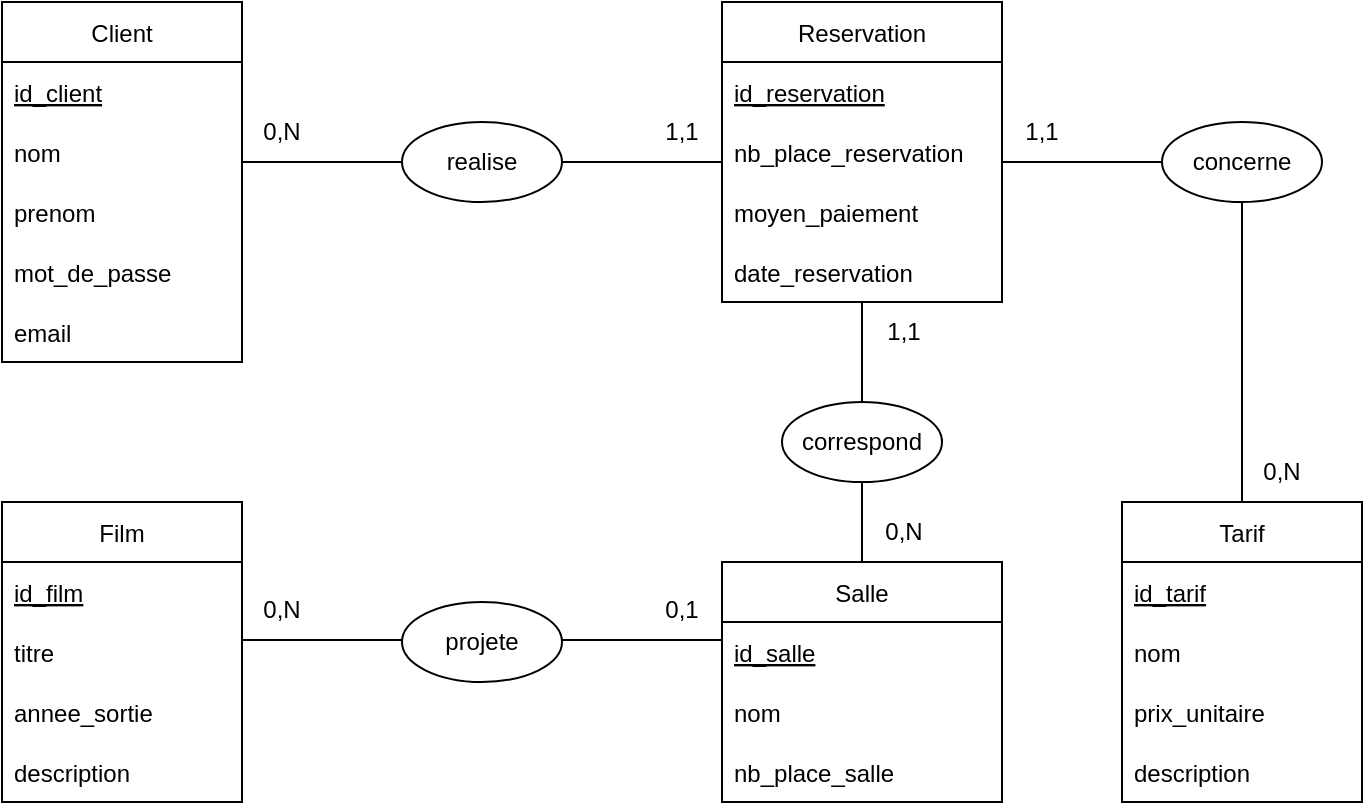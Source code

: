 <mxfile version="15.8.7" type="device"><diagram id="j3BsaLxidil7QS8WSs1b" name="Page-1"><mxGraphModel dx="782" dy="411" grid="1" gridSize="10" guides="1" tooltips="1" connect="1" arrows="1" fold="1" page="0" pageScale="1" pageWidth="827" pageHeight="1169" math="0" shadow="0"><root><mxCell id="0"/><mxCell id="1" parent="0"/><mxCell id="VTS44aAxAOglfxgeoI7R-54" style="edgeStyle=orthogonalEdgeStyle;rounded=0;orthogonalLoop=1;jettySize=auto;html=1;entryX=0;entryY=0.5;entryDx=0;entryDy=0;endArrow=none;endFill=0;" parent="1" source="VTS44aAxAOglfxgeoI7R-1" target="VTS44aAxAOglfxgeoI7R-5" edge="1"><mxGeometry relative="1" as="geometry"><Array as="points"><mxPoint x="220" y="120"/><mxPoint x="220" y="120"/></Array></mxGeometry></mxCell><mxCell id="VTS44aAxAOglfxgeoI7R-1" value="Client" style="swimlane;fontStyle=0;childLayout=stackLayout;horizontal=1;startSize=30;horizontalStack=0;resizeParent=1;resizeParentMax=0;resizeLast=0;collapsible=1;marginBottom=0;" parent="1" vertex="1"><mxGeometry x="80" y="40" width="120" height="180" as="geometry"/></mxCell><mxCell id="VTS44aAxAOglfxgeoI7R-48" value="id_client" style="text;strokeColor=none;fillColor=none;align=left;verticalAlign=middle;spacingLeft=4;spacingRight=4;overflow=hidden;points=[[0,0.5],[1,0.5]];portConstraint=eastwest;rotatable=0;fontStyle=4" parent="VTS44aAxAOglfxgeoI7R-1" vertex="1"><mxGeometry y="30" width="120" height="30" as="geometry"/></mxCell><mxCell id="VTS44aAxAOglfxgeoI7R-2" value="nom" style="text;strokeColor=none;fillColor=none;align=left;verticalAlign=middle;spacingLeft=4;spacingRight=4;overflow=hidden;points=[[0,0.5],[1,0.5]];portConstraint=eastwest;rotatable=0;" parent="VTS44aAxAOglfxgeoI7R-1" vertex="1"><mxGeometry y="60" width="120" height="30" as="geometry"/></mxCell><mxCell id="VTS44aAxAOglfxgeoI7R-3" value="prenom" style="text;strokeColor=none;fillColor=none;align=left;verticalAlign=middle;spacingLeft=4;spacingRight=4;overflow=hidden;points=[[0,0.5],[1,0.5]];portConstraint=eastwest;rotatable=0;" parent="VTS44aAxAOglfxgeoI7R-1" vertex="1"><mxGeometry y="90" width="120" height="30" as="geometry"/></mxCell><mxCell id="zrGtwsuHBi0PD8HOCXL8-1" value="mot_de_passe" style="text;strokeColor=none;fillColor=none;align=left;verticalAlign=middle;spacingLeft=4;spacingRight=4;overflow=hidden;points=[[0,0.5],[1,0.5]];portConstraint=eastwest;rotatable=0;" vertex="1" parent="VTS44aAxAOglfxgeoI7R-1"><mxGeometry y="120" width="120" height="30" as="geometry"/></mxCell><mxCell id="VTS44aAxAOglfxgeoI7R-4" value="email" style="text;strokeColor=none;fillColor=none;align=left;verticalAlign=middle;spacingLeft=4;spacingRight=4;overflow=hidden;points=[[0,0.5],[1,0.5]];portConstraint=eastwest;rotatable=0;" parent="VTS44aAxAOglfxgeoI7R-1" vertex="1"><mxGeometry y="150" width="120" height="30" as="geometry"/></mxCell><mxCell id="VTS44aAxAOglfxgeoI7R-5" value="realise" style="ellipse;whiteSpace=wrap;html=1;" parent="1" vertex="1"><mxGeometry x="280" y="100" width="80" height="40" as="geometry"/></mxCell><mxCell id="VTS44aAxAOglfxgeoI7R-41" style="edgeStyle=orthogonalEdgeStyle;rounded=0;orthogonalLoop=1;jettySize=auto;html=1;entryX=0.5;entryY=1;entryDx=0;entryDy=0;endArrow=none;endFill=0;" parent="1" source="VTS44aAxAOglfxgeoI7R-13" target="VTS44aAxAOglfxgeoI7R-34" edge="1"><mxGeometry relative="1" as="geometry"/></mxCell><mxCell id="VTS44aAxAOglfxgeoI7R-13" value="Tarif" style="swimlane;fontStyle=0;childLayout=stackLayout;horizontal=1;startSize=30;horizontalStack=0;resizeParent=1;resizeParentMax=0;resizeLast=0;collapsible=1;marginBottom=0;" parent="1" vertex="1"><mxGeometry x="640" y="290" width="120" height="150" as="geometry"/></mxCell><mxCell id="VTS44aAxAOglfxgeoI7R-50" value="id_tarif" style="text;strokeColor=none;fillColor=none;align=left;verticalAlign=middle;spacingLeft=4;spacingRight=4;overflow=hidden;points=[[0,0.5],[1,0.5]];portConstraint=eastwest;rotatable=0;fontStyle=4" parent="VTS44aAxAOglfxgeoI7R-13" vertex="1"><mxGeometry y="30" width="120" height="30" as="geometry"/></mxCell><mxCell id="VTS44aAxAOglfxgeoI7R-14" value="nom" style="text;strokeColor=none;fillColor=none;align=left;verticalAlign=middle;spacingLeft=4;spacingRight=4;overflow=hidden;points=[[0,0.5],[1,0.5]];portConstraint=eastwest;rotatable=0;" parent="VTS44aAxAOglfxgeoI7R-13" vertex="1"><mxGeometry y="60" width="120" height="30" as="geometry"/></mxCell><mxCell id="VTS44aAxAOglfxgeoI7R-15" value="prix_unitaire" style="text;strokeColor=none;fillColor=none;align=left;verticalAlign=middle;spacingLeft=4;spacingRight=4;overflow=hidden;points=[[0,0.5],[1,0.5]];portConstraint=eastwest;rotatable=0;" parent="VTS44aAxAOglfxgeoI7R-13" vertex="1"><mxGeometry y="90" width="120" height="30" as="geometry"/></mxCell><mxCell id="VTS44aAxAOglfxgeoI7R-16" value="description" style="text;strokeColor=none;fillColor=none;align=left;verticalAlign=middle;spacingLeft=4;spacingRight=4;overflow=hidden;points=[[0,0.5],[1,0.5]];portConstraint=eastwest;rotatable=0;" parent="VTS44aAxAOglfxgeoI7R-13" vertex="1"><mxGeometry y="120" width="120" height="30" as="geometry"/></mxCell><mxCell id="VTS44aAxAOglfxgeoI7R-43" style="edgeStyle=orthogonalEdgeStyle;rounded=0;orthogonalLoop=1;jettySize=auto;html=1;entryX=0.5;entryY=1;entryDx=0;entryDy=0;endArrow=none;endFill=0;" parent="1" source="VTS44aAxAOglfxgeoI7R-17" target="VTS44aAxAOglfxgeoI7R-35" edge="1"><mxGeometry relative="1" as="geometry"/></mxCell><mxCell id="VTS44aAxAOglfxgeoI7R-44" style="edgeStyle=orthogonalEdgeStyle;rounded=0;orthogonalLoop=1;jettySize=auto;html=1;entryX=1;entryY=0.5;entryDx=0;entryDy=0;endArrow=none;endFill=0;" parent="1" source="VTS44aAxAOglfxgeoI7R-17" target="VTS44aAxAOglfxgeoI7R-33" edge="1"><mxGeometry relative="1" as="geometry"><Array as="points"><mxPoint x="420" y="359"/><mxPoint x="420" y="359"/></Array></mxGeometry></mxCell><mxCell id="VTS44aAxAOglfxgeoI7R-17" value="Salle" style="swimlane;fontStyle=0;childLayout=stackLayout;horizontal=1;startSize=30;horizontalStack=0;resizeParent=1;resizeParentMax=0;resizeLast=0;collapsible=1;marginBottom=0;" parent="1" vertex="1"><mxGeometry x="440" y="320" width="140" height="120" as="geometry"/></mxCell><mxCell id="VTS44aAxAOglfxgeoI7R-52" value="id_salle" style="text;strokeColor=none;fillColor=none;align=left;verticalAlign=middle;spacingLeft=4;spacingRight=4;overflow=hidden;points=[[0,0.5],[1,0.5]];portConstraint=eastwest;rotatable=0;fontStyle=4" parent="VTS44aAxAOglfxgeoI7R-17" vertex="1"><mxGeometry y="30" width="140" height="30" as="geometry"/></mxCell><mxCell id="VTS44aAxAOglfxgeoI7R-19" value="nom" style="text;strokeColor=none;fillColor=none;align=left;verticalAlign=middle;spacingLeft=4;spacingRight=4;overflow=hidden;points=[[0,0.5],[1,0.5]];portConstraint=eastwest;rotatable=0;" parent="VTS44aAxAOglfxgeoI7R-17" vertex="1"><mxGeometry y="60" width="140" height="30" as="geometry"/></mxCell><mxCell id="VTS44aAxAOglfxgeoI7R-18" value="nb_place_salle" style="text;strokeColor=none;fillColor=none;align=left;verticalAlign=middle;spacingLeft=4;spacingRight=4;overflow=hidden;points=[[0,0.5],[1,0.5]];portConstraint=eastwest;rotatable=0;" parent="VTS44aAxAOglfxgeoI7R-17" vertex="1"><mxGeometry y="90" width="140" height="30" as="geometry"/></mxCell><mxCell id="VTS44aAxAOglfxgeoI7R-45" style="edgeStyle=orthogonalEdgeStyle;rounded=0;orthogonalLoop=1;jettySize=auto;html=1;entryX=0;entryY=0.5;entryDx=0;entryDy=0;endArrow=none;endFill=0;" parent="1" source="VTS44aAxAOglfxgeoI7R-22" target="VTS44aAxAOglfxgeoI7R-33" edge="1"><mxGeometry relative="1" as="geometry"><Array as="points"><mxPoint x="240" y="359"/><mxPoint x="240" y="359"/></Array></mxGeometry></mxCell><mxCell id="VTS44aAxAOglfxgeoI7R-22" value="Film" style="swimlane;fontStyle=0;childLayout=stackLayout;horizontal=1;startSize=30;horizontalStack=0;resizeParent=1;resizeParentMax=0;resizeLast=0;collapsible=1;marginBottom=0;" parent="1" vertex="1"><mxGeometry x="80" y="290" width="120" height="150" as="geometry"/></mxCell><mxCell id="VTS44aAxAOglfxgeoI7R-53" value="id_film" style="text;strokeColor=none;fillColor=none;align=left;verticalAlign=middle;spacingLeft=4;spacingRight=4;overflow=hidden;points=[[0,0.5],[1,0.5]];portConstraint=eastwest;rotatable=0;fontStyle=4" parent="VTS44aAxAOglfxgeoI7R-22" vertex="1"><mxGeometry y="30" width="120" height="30" as="geometry"/></mxCell><mxCell id="VTS44aAxAOglfxgeoI7R-24" value="titre" style="text;strokeColor=none;fillColor=none;align=left;verticalAlign=middle;spacingLeft=4;spacingRight=4;overflow=hidden;points=[[0,0.5],[1,0.5]];portConstraint=eastwest;rotatable=0;" parent="VTS44aAxAOglfxgeoI7R-22" vertex="1"><mxGeometry y="60" width="120" height="30" as="geometry"/></mxCell><mxCell id="VTS44aAxAOglfxgeoI7R-23" value="annee_sortie" style="text;strokeColor=none;fillColor=none;align=left;verticalAlign=middle;spacingLeft=4;spacingRight=4;overflow=hidden;points=[[0,0.5],[1,0.5]];portConstraint=eastwest;rotatable=0;" parent="VTS44aAxAOglfxgeoI7R-22" vertex="1"><mxGeometry y="90" width="120" height="30" as="geometry"/></mxCell><mxCell id="VTS44aAxAOglfxgeoI7R-25" value="description" style="text;strokeColor=none;fillColor=none;align=left;verticalAlign=middle;spacingLeft=4;spacingRight=4;overflow=hidden;points=[[0,0.5],[1,0.5]];portConstraint=eastwest;rotatable=0;" parent="VTS44aAxAOglfxgeoI7R-22" vertex="1"><mxGeometry y="120" width="120" height="30" as="geometry"/></mxCell><mxCell id="VTS44aAxAOglfxgeoI7R-40" style="edgeStyle=orthogonalEdgeStyle;rounded=0;orthogonalLoop=1;jettySize=auto;html=1;endArrow=none;endFill=0;entryX=0;entryY=0.5;entryDx=0;entryDy=0;" parent="1" source="VTS44aAxAOglfxgeoI7R-26" target="VTS44aAxAOglfxgeoI7R-34" edge="1"><mxGeometry relative="1" as="geometry"><mxPoint x="640" y="115" as="targetPoint"/><Array as="points"><mxPoint x="660" y="120"/></Array></mxGeometry></mxCell><mxCell id="VTS44aAxAOglfxgeoI7R-42" style="edgeStyle=orthogonalEdgeStyle;rounded=0;orthogonalLoop=1;jettySize=auto;html=1;endArrow=none;endFill=0;entryX=1;entryY=0.5;entryDx=0;entryDy=0;" parent="1" source="VTS44aAxAOglfxgeoI7R-26" target="VTS44aAxAOglfxgeoI7R-35" edge="1"><mxGeometry relative="1" as="geometry"><mxPoint x="530" y="230" as="targetPoint"/><Array as="points"><mxPoint x="510" y="259"/></Array></mxGeometry></mxCell><mxCell id="VTS44aAxAOglfxgeoI7R-26" value="Reservation" style="swimlane;fontStyle=0;childLayout=stackLayout;horizontal=1;startSize=30;horizontalStack=0;resizeParent=1;resizeParentMax=0;resizeLast=0;collapsible=1;marginBottom=0;" parent="1" vertex="1"><mxGeometry x="440" y="40" width="140" height="150" as="geometry"/></mxCell><mxCell id="VTS44aAxAOglfxgeoI7R-49" value="id_reservation" style="text;strokeColor=none;fillColor=none;align=left;verticalAlign=middle;spacingLeft=4;spacingRight=4;overflow=hidden;points=[[0,0.5],[1,0.5]];portConstraint=eastwest;rotatable=0;fontStyle=4" parent="VTS44aAxAOglfxgeoI7R-26" vertex="1"><mxGeometry y="30" width="140" height="30" as="geometry"/></mxCell><mxCell id="VTS44aAxAOglfxgeoI7R-27" value="nb_place_reservation" style="text;strokeColor=none;fillColor=none;align=left;verticalAlign=middle;spacingLeft=4;spacingRight=4;overflow=hidden;points=[[0,0.5],[1,0.5]];portConstraint=eastwest;rotatable=0;" parent="VTS44aAxAOglfxgeoI7R-26" vertex="1"><mxGeometry y="60" width="140" height="30" as="geometry"/></mxCell><mxCell id="VTS44aAxAOglfxgeoI7R-47" value="moyen_paiement" style="text;strokeColor=none;fillColor=none;align=left;verticalAlign=middle;spacingLeft=4;spacingRight=4;overflow=hidden;points=[[0,0.5],[1,0.5]];portConstraint=eastwest;rotatable=0;" parent="VTS44aAxAOglfxgeoI7R-26" vertex="1"><mxGeometry y="90" width="140" height="30" as="geometry"/></mxCell><mxCell id="VTS44aAxAOglfxgeoI7R-29" value="date_reservation" style="text;strokeColor=none;fillColor=none;align=left;verticalAlign=middle;spacingLeft=4;spacingRight=4;overflow=hidden;points=[[0,0.5],[1,0.5]];portConstraint=eastwest;rotatable=0;" parent="VTS44aAxAOglfxgeoI7R-26" vertex="1"><mxGeometry y="120" width="140" height="30" as="geometry"/></mxCell><mxCell id="VTS44aAxAOglfxgeoI7R-33" value="projete" style="ellipse;whiteSpace=wrap;html=1;" parent="1" vertex="1"><mxGeometry x="280" y="340" width="80" height="40" as="geometry"/></mxCell><mxCell id="VTS44aAxAOglfxgeoI7R-34" value="concerne" style="ellipse;whiteSpace=wrap;html=1;" parent="1" vertex="1"><mxGeometry x="660" y="100" width="80" height="40" as="geometry"/></mxCell><mxCell id="VTS44aAxAOglfxgeoI7R-35" value="correspond" style="ellipse;whiteSpace=wrap;html=1;" parent="1" vertex="1"><mxGeometry x="470" y="240" width="80" height="40" as="geometry"/></mxCell><mxCell id="VTS44aAxAOglfxgeoI7R-39" style="edgeStyle=orthogonalEdgeStyle;rounded=0;orthogonalLoop=1;jettySize=auto;html=1;entryX=1;entryY=0.5;entryDx=0;entryDy=0;endArrow=none;endFill=0;" parent="1" source="VTS44aAxAOglfxgeoI7R-27" target="VTS44aAxAOglfxgeoI7R-5" edge="1"><mxGeometry relative="1" as="geometry"><Array as="points"><mxPoint x="420" y="120"/><mxPoint x="420" y="120"/></Array></mxGeometry></mxCell><mxCell id="VTS44aAxAOglfxgeoI7R-55" value="0,N" style="text;html=1;strokeColor=none;fillColor=none;align=center;verticalAlign=middle;whiteSpace=wrap;rounded=0;" parent="1" vertex="1"><mxGeometry x="200" y="328.75" width="40" height="30" as="geometry"/></mxCell><mxCell id="VTS44aAxAOglfxgeoI7R-56" value="0,1" style="text;html=1;strokeColor=none;fillColor=none;align=center;verticalAlign=middle;whiteSpace=wrap;rounded=0;" parent="1" vertex="1"><mxGeometry x="400" y="328.75" width="40" height="30" as="geometry"/></mxCell><mxCell id="VTS44aAxAOglfxgeoI7R-57" value="0,N" style="text;html=1;strokeColor=none;fillColor=none;align=center;verticalAlign=middle;whiteSpace=wrap;rounded=0;" parent="1" vertex="1"><mxGeometry x="511.25" y="290" width="40" height="30" as="geometry"/></mxCell><mxCell id="VTS44aAxAOglfxgeoI7R-58" value="1,1" style="text;html=1;strokeColor=none;fillColor=none;align=center;verticalAlign=middle;whiteSpace=wrap;rounded=0;" parent="1" vertex="1"><mxGeometry x="511.25" y="190" width="40" height="30" as="geometry"/></mxCell><mxCell id="VTS44aAxAOglfxgeoI7R-59" value="0,N" style="text;html=1;strokeColor=none;fillColor=none;align=center;verticalAlign=middle;whiteSpace=wrap;rounded=0;" parent="1" vertex="1"><mxGeometry x="200" y="90" width="40" height="30" as="geometry"/></mxCell><mxCell id="VTS44aAxAOglfxgeoI7R-60" value="1,1" style="text;html=1;strokeColor=none;fillColor=none;align=center;verticalAlign=middle;whiteSpace=wrap;rounded=0;" parent="1" vertex="1"><mxGeometry x="400" y="90" width="40" height="30" as="geometry"/></mxCell><mxCell id="VTS44aAxAOglfxgeoI7R-61" value="1,1" style="text;html=1;strokeColor=none;fillColor=none;align=center;verticalAlign=middle;whiteSpace=wrap;rounded=0;" parent="1" vertex="1"><mxGeometry x="580" y="90" width="40" height="30" as="geometry"/></mxCell><mxCell id="VTS44aAxAOglfxgeoI7R-62" value="0,N" style="text;html=1;strokeColor=none;fillColor=none;align=center;verticalAlign=middle;whiteSpace=wrap;rounded=0;" parent="1" vertex="1"><mxGeometry x="700" y="260" width="40" height="30" as="geometry"/></mxCell></root></mxGraphModel></diagram></mxfile>